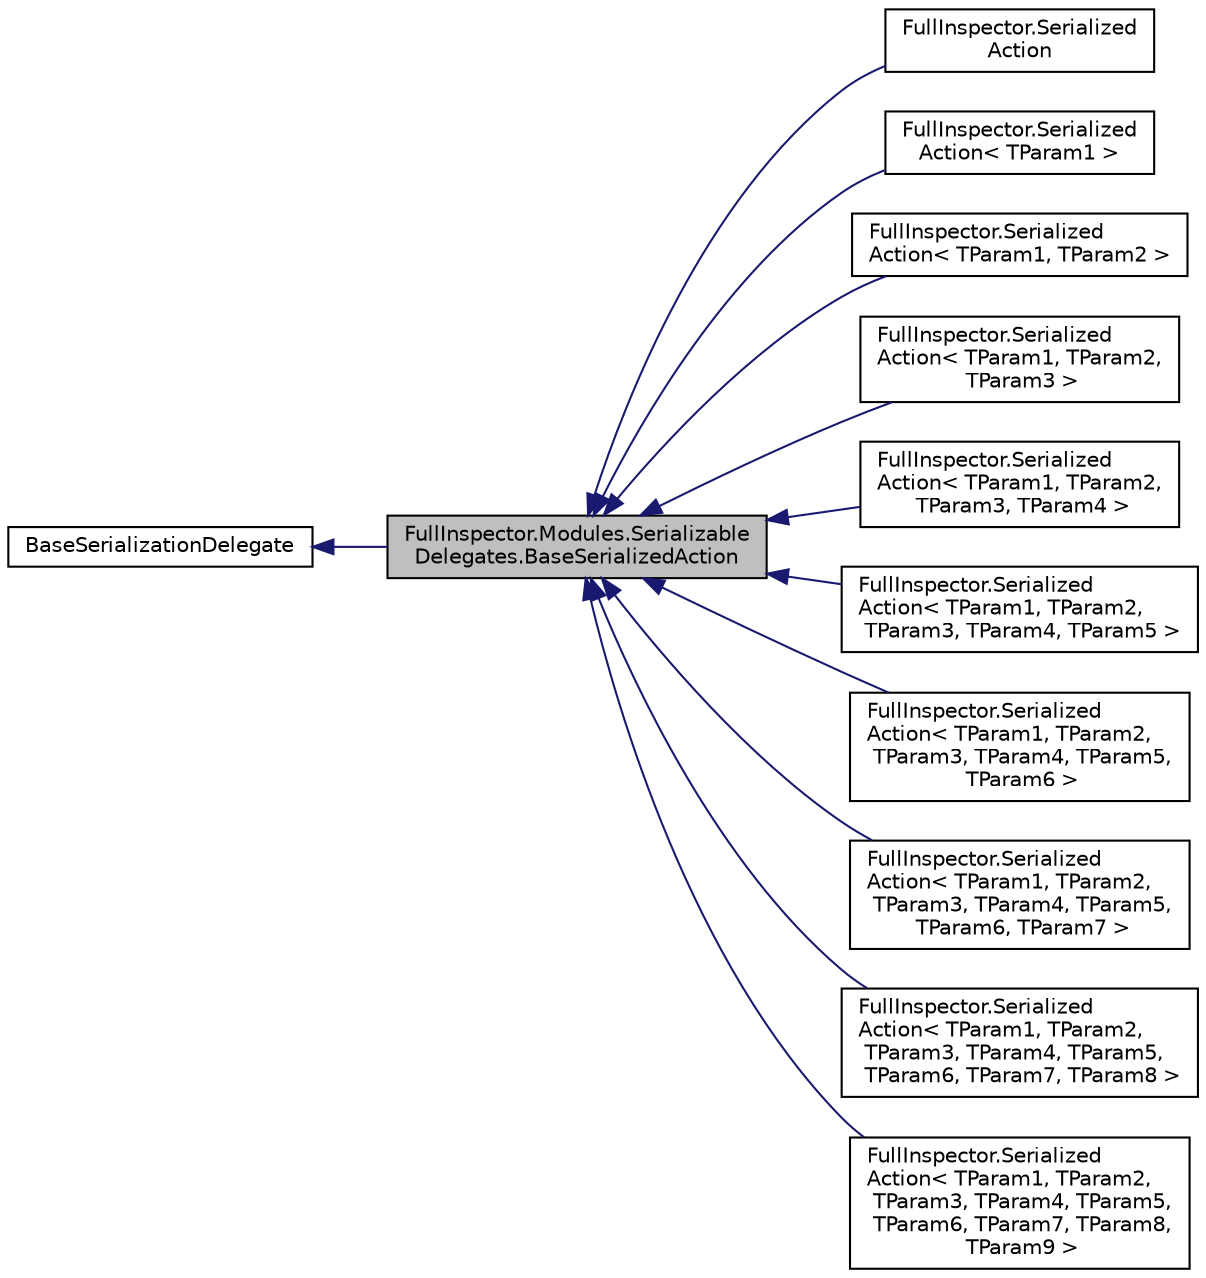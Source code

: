digraph "FullInspector.Modules.SerializableDelegates.BaseSerializedAction"
{
  edge [fontname="Helvetica",fontsize="10",labelfontname="Helvetica",labelfontsize="10"];
  node [fontname="Helvetica",fontsize="10",shape=record];
  rankdir="LR";
  Node1 [label="FullInspector.Modules.Serializable\lDelegates.BaseSerializedAction",height=0.2,width=0.4,color="black", fillcolor="grey75", style="filled" fontcolor="black"];
  Node2 -> Node1 [dir="back",color="midnightblue",fontsize="10",style="solid",fontname="Helvetica"];
  Node2 [label="BaseSerializationDelegate",height=0.2,width=0.4,color="black", fillcolor="white", style="filled",URL="$class_full_inspector_1_1_modules_1_1_serializable_delegates_1_1_base_serialization_delegate.html"];
  Node1 -> Node3 [dir="back",color="midnightblue",fontsize="10",style="solid",fontname="Helvetica"];
  Node3 [label="FullInspector.Serialized\lAction",height=0.2,width=0.4,color="black", fillcolor="white", style="filled",URL="$class_full_inspector_1_1_serialized_action.html"];
  Node1 -> Node4 [dir="back",color="midnightblue",fontsize="10",style="solid",fontname="Helvetica"];
  Node4 [label="FullInspector.Serialized\lAction\< TParam1 \>",height=0.2,width=0.4,color="black", fillcolor="white", style="filled",URL="$class_full_inspector_1_1_serialized_action_3_01_t_param1_01_4.html"];
  Node1 -> Node5 [dir="back",color="midnightblue",fontsize="10",style="solid",fontname="Helvetica"];
  Node5 [label="FullInspector.Serialized\lAction\< TParam1, TParam2 \>",height=0.2,width=0.4,color="black", fillcolor="white", style="filled",URL="$class_full_inspector_1_1_serialized_action_3_01_t_param1_00_01_t_param2_01_4.html"];
  Node1 -> Node6 [dir="back",color="midnightblue",fontsize="10",style="solid",fontname="Helvetica"];
  Node6 [label="FullInspector.Serialized\lAction\< TParam1, TParam2,\l TParam3 \>",height=0.2,width=0.4,color="black", fillcolor="white", style="filled",URL="$class_full_inspector_1_1_serialized_action_3_01_t_param1_00_01_t_param2_00_01_t_param3_01_4.html"];
  Node1 -> Node7 [dir="back",color="midnightblue",fontsize="10",style="solid",fontname="Helvetica"];
  Node7 [label="FullInspector.Serialized\lAction\< TParam1, TParam2,\l TParam3, TParam4 \>",height=0.2,width=0.4,color="black", fillcolor="white", style="filled",URL="$class_full_inspector_1_1_serialized_action_3_01_t_param1_00_01_t_param2_00_01_t_param3_00_01_t_param4_01_4.html"];
  Node1 -> Node8 [dir="back",color="midnightblue",fontsize="10",style="solid",fontname="Helvetica"];
  Node8 [label="FullInspector.Serialized\lAction\< TParam1, TParam2,\l TParam3, TParam4, TParam5 \>",height=0.2,width=0.4,color="black", fillcolor="white", style="filled",URL="$class_full_inspector_1_1_serialized_action_3_01_t_param1_00_01_t_param2_00_01_t_param3_00_01_t_param4_00_01_t_param5_01_4.html"];
  Node1 -> Node9 [dir="back",color="midnightblue",fontsize="10",style="solid",fontname="Helvetica"];
  Node9 [label="FullInspector.Serialized\lAction\< TParam1, TParam2,\l TParam3, TParam4, TParam5,\l TParam6 \>",height=0.2,width=0.4,color="black", fillcolor="white", style="filled",URL="$class_full_inspector_1_1_serialized_action_3_01_t_param1_00_01_t_param2_00_01_t_param3_00_01_t_pb3f3957459b98a9c3d2cf7a63277492f.html"];
  Node1 -> Node10 [dir="back",color="midnightblue",fontsize="10",style="solid",fontname="Helvetica"];
  Node10 [label="FullInspector.Serialized\lAction\< TParam1, TParam2,\l TParam3, TParam4, TParam5,\l TParam6, TParam7 \>",height=0.2,width=0.4,color="black", fillcolor="white", style="filled",URL="$class_full_inspector_1_1_serialized_action_3_01_t_param1_00_01_t_param2_00_01_t_param3_00_01_t_pc977907195d46dee9569e402d1009368.html"];
  Node1 -> Node11 [dir="back",color="midnightblue",fontsize="10",style="solid",fontname="Helvetica"];
  Node11 [label="FullInspector.Serialized\lAction\< TParam1, TParam2,\l TParam3, TParam4, TParam5,\l TParam6, TParam7, TParam8 \>",height=0.2,width=0.4,color="black", fillcolor="white", style="filled",URL="$class_full_inspector_1_1_serialized_action_3_01_t_param1_00_01_t_param2_00_01_t_param3_00_01_t_p57285ed5773aa0ebcf2cf990aba7ad16.html"];
  Node1 -> Node12 [dir="back",color="midnightblue",fontsize="10",style="solid",fontname="Helvetica"];
  Node12 [label="FullInspector.Serialized\lAction\< TParam1, TParam2,\l TParam3, TParam4, TParam5,\l TParam6, TParam7, TParam8,\l TParam9 \>",height=0.2,width=0.4,color="black", fillcolor="white", style="filled",URL="$class_full_inspector_1_1_serialized_action_3_01_t_param1_00_01_t_param2_00_01_t_param3_00_01_t_pcdad7b446ec4ebd39b48eaf9046c0fca.html"];
}
